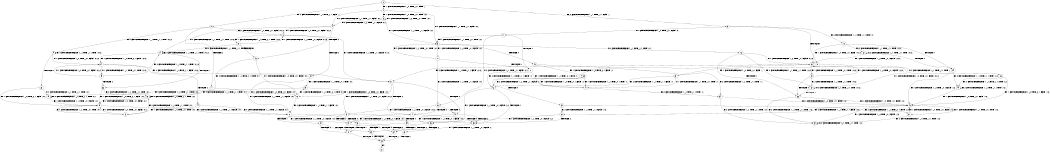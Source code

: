 digraph BCG {
size = "7, 10.5";
center = TRUE;
node [shape = circle];
0 [peripheries = 2];
0 -> 1 [label = "EX !1 !ATOMIC_EXCH_BRANCH (1, +0, TRUE, +0, 1, TRUE) !::"];
0 -> 2 [label = "EX !2 !ATOMIC_EXCH_BRANCH (1, +1, TRUE, +1, 1, FALSE) !::"];
0 -> 3 [label = "EX !0 !ATOMIC_EXCH_BRANCH (1, +1, TRUE, +1, 1, FALSE) !::"];
1 -> 4 [label = "EX !2 !ATOMIC_EXCH_BRANCH (1, +1, TRUE, +1, 1, FALSE) !:0:1:"];
1 -> 5 [label = "EX !0 !ATOMIC_EXCH_BRANCH (1, +1, TRUE, +1, 1, FALSE) !:0:1:"];
1 -> 6 [label = "EX !1 !ATOMIC_EXCH_BRANCH (1, +0, TRUE, +0, 1, TRUE) !:0:1:"];
2 -> 7 [label = "TERMINATE !2"];
2 -> 8 [label = "EX !1 !ATOMIC_EXCH_BRANCH (1, +0, TRUE, +0, 1, FALSE) !:0:1:2:"];
2 -> 9 [label = "EX !0 !ATOMIC_EXCH_BRANCH (1, +1, TRUE, +1, 1, TRUE) !:0:1:2:"];
3 -> 10 [label = "TERMINATE !0"];
3 -> 11 [label = "EX !1 !ATOMIC_EXCH_BRANCH (1, +0, TRUE, +0, 1, FALSE) !:0:"];
3 -> 12 [label = "EX !2 !ATOMIC_EXCH_BRANCH (1, +1, TRUE, +1, 1, TRUE) !:0:"];
4 -> 13 [label = "TERMINATE !2"];
4 -> 14 [label = "EX !0 !ATOMIC_EXCH_BRANCH (1, +1, TRUE, +1, 1, TRUE) !:0:1:2:"];
4 -> 8 [label = "EX !1 !ATOMIC_EXCH_BRANCH (1, +0, TRUE, +0, 1, FALSE) !:0:1:2:"];
5 -> 15 [label = "TERMINATE !0"];
5 -> 16 [label = "EX !2 !ATOMIC_EXCH_BRANCH (1, +1, TRUE, +1, 1, TRUE) !:0:1:"];
5 -> 17 [label = "EX !1 !ATOMIC_EXCH_BRANCH (1, +0, TRUE, +0, 1, FALSE) !:0:1:"];
6 -> 4 [label = "EX !2 !ATOMIC_EXCH_BRANCH (1, +1, TRUE, +1, 1, FALSE) !:0:1:"];
6 -> 5 [label = "EX !0 !ATOMIC_EXCH_BRANCH (1, +1, TRUE, +1, 1, FALSE) !:0:1:"];
6 -> 6 [label = "EX !1 !ATOMIC_EXCH_BRANCH (1, +0, TRUE, +0, 1, TRUE) !:0:1:"];
7 -> 18 [label = "EX !1 !ATOMIC_EXCH_BRANCH (1, +0, TRUE, +0, 1, FALSE) !:0:1:"];
7 -> 19 [label = "EX !0 !ATOMIC_EXCH_BRANCH (1, +1, TRUE, +1, 1, TRUE) !:0:1:"];
8 -> 20 [label = "TERMINATE !2"];
8 -> 21 [label = "EX !0 !ATOMIC_EXCH_BRANCH (1, +1, TRUE, +1, 1, FALSE) !:0:1:2:"];
8 -> 22 [label = "EX !1 !ATOMIC_EXCH_BRANCH (1, +1, TRUE, +0, 1, TRUE) !:0:1:2:"];
9 -> 23 [label = "TERMINATE !2"];
9 -> 24 [label = "EX !1 !ATOMIC_EXCH_BRANCH (1, +0, TRUE, +0, 1, FALSE) !:0:1:2:"];
9 -> 9 [label = "EX !0 !ATOMIC_EXCH_BRANCH (1, +1, TRUE, +1, 1, TRUE) !:0:1:2:"];
10 -> 25 [label = "EX !1 !ATOMIC_EXCH_BRANCH (1, +0, TRUE, +0, 1, FALSE) !::"];
10 -> 26 [label = "EX !2 !ATOMIC_EXCH_BRANCH (1, +1, TRUE, +1, 1, TRUE) !::"];
11 -> 27 [label = "TERMINATE !0"];
11 -> 28 [label = "EX !2 !ATOMIC_EXCH_BRANCH (1, +1, TRUE, +1, 1, FALSE) !:0:1:"];
11 -> 5 [label = "EX !1 !ATOMIC_EXCH_BRANCH (1, +1, TRUE, +0, 1, TRUE) !:0:1:"];
12 -> 29 [label = "TERMINATE !0"];
12 -> 30 [label = "EX !1 !ATOMIC_EXCH_BRANCH (1, +0, TRUE, +0, 1, FALSE) !:0:1:2:"];
12 -> 31 [label = "EX !2 !ATOMIC_EXCH_BRANCH (1, +1, TRUE, +1, 1, TRUE) !:0:1:2:"];
13 -> 32 [label = "EX !0 !ATOMIC_EXCH_BRANCH (1, +1, TRUE, +1, 1, TRUE) !:0:1:"];
13 -> 18 [label = "EX !1 !ATOMIC_EXCH_BRANCH (1, +0, TRUE, +0, 1, FALSE) !:0:1:"];
14 -> 33 [label = "TERMINATE !2"];
14 -> 24 [label = "EX !1 !ATOMIC_EXCH_BRANCH (1, +0, TRUE, +0, 1, FALSE) !:0:1:2:"];
14 -> 14 [label = "EX !0 !ATOMIC_EXCH_BRANCH (1, +1, TRUE, +1, 1, TRUE) !:0:1:2:"];
15 -> 34 [label = "EX !2 !ATOMIC_EXCH_BRANCH (1, +1, TRUE, +1, 1, TRUE) !:1:"];
15 -> 35 [label = "EX !1 !ATOMIC_EXCH_BRANCH (1, +0, TRUE, +0, 1, FALSE) !:1:"];
16 -> 36 [label = "TERMINATE !0"];
16 -> 37 [label = "EX !2 !ATOMIC_EXCH_BRANCH (1, +1, TRUE, +1, 1, TRUE) !:0:1:2:"];
16 -> 30 [label = "EX !1 !ATOMIC_EXCH_BRANCH (1, +0, TRUE, +0, 1, FALSE) !:0:1:2:"];
17 -> 27 [label = "TERMINATE !0"];
17 -> 28 [label = "EX !2 !ATOMIC_EXCH_BRANCH (1, +1, TRUE, +1, 1, FALSE) !:0:1:"];
17 -> 5 [label = "EX !1 !ATOMIC_EXCH_BRANCH (1, +1, TRUE, +0, 1, TRUE) !:0:1:"];
18 -> 38 [label = "EX !0 !ATOMIC_EXCH_BRANCH (1, +1, TRUE, +1, 1, FALSE) !:0:1:"];
18 -> 39 [label = "EX !1 !ATOMIC_EXCH_BRANCH (1, +1, TRUE, +0, 1, TRUE) !:0:1:"];
19 -> 40 [label = "EX !1 !ATOMIC_EXCH_BRANCH (1, +0, TRUE, +0, 1, FALSE) !:0:1:"];
19 -> 19 [label = "EX !0 !ATOMIC_EXCH_BRANCH (1, +1, TRUE, +1, 1, TRUE) !:0:1:"];
20 -> 38 [label = "EX !0 !ATOMIC_EXCH_BRANCH (1, +1, TRUE, +1, 1, FALSE) !:0:1:"];
20 -> 39 [label = "EX !1 !ATOMIC_EXCH_BRANCH (1, +1, TRUE, +0, 1, TRUE) !:0:1:"];
21 -> 41 [label = "TERMINATE !2"];
21 -> 42 [label = "TERMINATE !0"];
21 -> 43 [label = "EX !1 !ATOMIC_EXCH_BRANCH (1, +1, TRUE, +0, 1, FALSE) !:0:1:2:"];
22 -> 13 [label = "TERMINATE !2"];
22 -> 14 [label = "EX !0 !ATOMIC_EXCH_BRANCH (1, +1, TRUE, +1, 1, TRUE) !:0:1:2:"];
22 -> 8 [label = "EX !1 !ATOMIC_EXCH_BRANCH (1, +0, TRUE, +0, 1, FALSE) !:0:1:2:"];
23 -> 40 [label = "EX !1 !ATOMIC_EXCH_BRANCH (1, +0, TRUE, +0, 1, FALSE) !:0:1:"];
23 -> 19 [label = "EX !0 !ATOMIC_EXCH_BRANCH (1, +1, TRUE, +1, 1, TRUE) !:0:1:"];
24 -> 44 [label = "TERMINATE !2"];
24 -> 45 [label = "EX !1 !ATOMIC_EXCH_BRANCH (1, +1, TRUE, +0, 1, TRUE) !:0:1:2:"];
24 -> 21 [label = "EX !0 !ATOMIC_EXCH_BRANCH (1, +1, TRUE, +1, 1, FALSE) !:0:1:2:"];
25 -> 46 [label = "EX !2 !ATOMIC_EXCH_BRANCH (1, +1, TRUE, +1, 1, FALSE) !:1:"];
25 -> 47 [label = "EX !1 !ATOMIC_EXCH_BRANCH (1, +1, TRUE, +0, 1, TRUE) !:1:"];
26 -> 48 [label = "EX !1 !ATOMIC_EXCH_BRANCH (1, +0, TRUE, +0, 1, FALSE) !:1:2:"];
26 -> 49 [label = "EX !2 !ATOMIC_EXCH_BRANCH (1, +1, TRUE, +1, 1, TRUE) !:1:2:"];
27 -> 46 [label = "EX !2 !ATOMIC_EXCH_BRANCH (1, +1, TRUE, +1, 1, FALSE) !:1:"];
27 -> 47 [label = "EX !1 !ATOMIC_EXCH_BRANCH (1, +1, TRUE, +0, 1, TRUE) !:1:"];
28 -> 41 [label = "TERMINATE !2"];
28 -> 42 [label = "TERMINATE !0"];
28 -> 43 [label = "EX !1 !ATOMIC_EXCH_BRANCH (1, +1, TRUE, +0, 1, FALSE) !:0:1:2:"];
29 -> 48 [label = "EX !1 !ATOMIC_EXCH_BRANCH (1, +0, TRUE, +0, 1, FALSE) !:1:2:"];
29 -> 49 [label = "EX !2 !ATOMIC_EXCH_BRANCH (1, +1, TRUE, +1, 1, TRUE) !:1:2:"];
30 -> 50 [label = "TERMINATE !0"];
30 -> 21 [label = "EX !2 !ATOMIC_EXCH_BRANCH (1, +1, TRUE, +1, 1, FALSE) !:0:1:2:"];
30 -> 51 [label = "EX !1 !ATOMIC_EXCH_BRANCH (1, +1, TRUE, +0, 1, TRUE) !:0:1:2:"];
31 -> 29 [label = "TERMINATE !0"];
31 -> 30 [label = "EX !1 !ATOMIC_EXCH_BRANCH (1, +0, TRUE, +0, 1, FALSE) !:0:1:2:"];
31 -> 31 [label = "EX !2 !ATOMIC_EXCH_BRANCH (1, +1, TRUE, +1, 1, TRUE) !:0:1:2:"];
32 -> 40 [label = "EX !1 !ATOMIC_EXCH_BRANCH (1, +0, TRUE, +0, 1, FALSE) !:0:1:"];
32 -> 32 [label = "EX !0 !ATOMIC_EXCH_BRANCH (1, +1, TRUE, +1, 1, TRUE) !:0:1:"];
33 -> 40 [label = "EX !1 !ATOMIC_EXCH_BRANCH (1, +0, TRUE, +0, 1, FALSE) !:0:1:"];
33 -> 32 [label = "EX !0 !ATOMIC_EXCH_BRANCH (1, +1, TRUE, +1, 1, TRUE) !:0:1:"];
34 -> 52 [label = "EX !2 !ATOMIC_EXCH_BRANCH (1, +1, TRUE, +1, 1, TRUE) !:1:2:"];
34 -> 48 [label = "EX !1 !ATOMIC_EXCH_BRANCH (1, +0, TRUE, +0, 1, FALSE) !:1:2:"];
35 -> 46 [label = "EX !2 !ATOMIC_EXCH_BRANCH (1, +1, TRUE, +1, 1, FALSE) !:1:"];
35 -> 47 [label = "EX !1 !ATOMIC_EXCH_BRANCH (1, +1, TRUE, +0, 1, TRUE) !:1:"];
36 -> 52 [label = "EX !2 !ATOMIC_EXCH_BRANCH (1, +1, TRUE, +1, 1, TRUE) !:1:2:"];
36 -> 48 [label = "EX !1 !ATOMIC_EXCH_BRANCH (1, +0, TRUE, +0, 1, FALSE) !:1:2:"];
37 -> 36 [label = "TERMINATE !0"];
37 -> 37 [label = "EX !2 !ATOMIC_EXCH_BRANCH (1, +1, TRUE, +1, 1, TRUE) !:0:1:2:"];
37 -> 30 [label = "EX !1 !ATOMIC_EXCH_BRANCH (1, +0, TRUE, +0, 1, FALSE) !:0:1:2:"];
38 -> 53 [label = "TERMINATE !0"];
38 -> 54 [label = "EX !1 !ATOMIC_EXCH_BRANCH (1, +1, TRUE, +0, 1, FALSE) !:0:1:"];
39 -> 32 [label = "EX !0 !ATOMIC_EXCH_BRANCH (1, +1, TRUE, +1, 1, TRUE) !:0:1:"];
39 -> 18 [label = "EX !1 !ATOMIC_EXCH_BRANCH (1, +0, TRUE, +0, 1, FALSE) !:0:1:"];
40 -> 55 [label = "EX !1 !ATOMIC_EXCH_BRANCH (1, +1, TRUE, +0, 1, TRUE) !:0:1:"];
40 -> 38 [label = "EX !0 !ATOMIC_EXCH_BRANCH (1, +1, TRUE, +1, 1, FALSE) !:0:1:"];
41 -> 53 [label = "TERMINATE !0"];
41 -> 54 [label = "EX !1 !ATOMIC_EXCH_BRANCH (1, +1, TRUE, +0, 1, FALSE) !:0:1:"];
42 -> 53 [label = "TERMINATE !2"];
42 -> 56 [label = "EX !1 !ATOMIC_EXCH_BRANCH (1, +1, TRUE, +0, 1, FALSE) !:1:2:"];
43 -> 57 [label = "TERMINATE !1"];
43 -> 58 [label = "TERMINATE !2"];
43 -> 59 [label = "TERMINATE !0"];
44 -> 55 [label = "EX !1 !ATOMIC_EXCH_BRANCH (1, +1, TRUE, +0, 1, TRUE) !:0:1:"];
44 -> 38 [label = "EX !0 !ATOMIC_EXCH_BRANCH (1, +1, TRUE, +1, 1, FALSE) !:0:1:"];
45 -> 33 [label = "TERMINATE !2"];
45 -> 24 [label = "EX !1 !ATOMIC_EXCH_BRANCH (1, +0, TRUE, +0, 1, FALSE) !:0:1:2:"];
45 -> 14 [label = "EX !0 !ATOMIC_EXCH_BRANCH (1, +1, TRUE, +1, 1, TRUE) !:0:1:2:"];
46 -> 53 [label = "TERMINATE !2"];
46 -> 56 [label = "EX !1 !ATOMIC_EXCH_BRANCH (1, +1, TRUE, +0, 1, FALSE) !:1:2:"];
47 -> 34 [label = "EX !2 !ATOMIC_EXCH_BRANCH (1, +1, TRUE, +1, 1, TRUE) !:1:"];
47 -> 35 [label = "EX !1 !ATOMIC_EXCH_BRANCH (1, +0, TRUE, +0, 1, FALSE) !:1:"];
48 -> 60 [label = "EX !2 !ATOMIC_EXCH_BRANCH (1, +1, TRUE, +1, 1, FALSE) !:1:2:"];
48 -> 61 [label = "EX !1 !ATOMIC_EXCH_BRANCH (1, +1, TRUE, +0, 1, TRUE) !:1:2:"];
49 -> 48 [label = "EX !1 !ATOMIC_EXCH_BRANCH (1, +0, TRUE, +0, 1, FALSE) !:1:2:"];
49 -> 49 [label = "EX !2 !ATOMIC_EXCH_BRANCH (1, +1, TRUE, +1, 1, TRUE) !:1:2:"];
50 -> 60 [label = "EX !2 !ATOMIC_EXCH_BRANCH (1, +1, TRUE, +1, 1, FALSE) !:1:2:"];
50 -> 61 [label = "EX !1 !ATOMIC_EXCH_BRANCH (1, +1, TRUE, +0, 1, TRUE) !:1:2:"];
51 -> 36 [label = "TERMINATE !0"];
51 -> 37 [label = "EX !2 !ATOMIC_EXCH_BRANCH (1, +1, TRUE, +1, 1, TRUE) !:0:1:2:"];
51 -> 30 [label = "EX !1 !ATOMIC_EXCH_BRANCH (1, +0, TRUE, +0, 1, FALSE) !:0:1:2:"];
52 -> 52 [label = "EX !2 !ATOMIC_EXCH_BRANCH (1, +1, TRUE, +1, 1, TRUE) !:1:2:"];
52 -> 48 [label = "EX !1 !ATOMIC_EXCH_BRANCH (1, +0, TRUE, +0, 1, FALSE) !:1:2:"];
53 -> 62 [label = "EX !1 !ATOMIC_EXCH_BRANCH (1, +1, TRUE, +0, 1, FALSE) !:1:"];
54 -> 63 [label = "TERMINATE !1"];
54 -> 64 [label = "TERMINATE !0"];
55 -> 40 [label = "EX !1 !ATOMIC_EXCH_BRANCH (1, +0, TRUE, +0, 1, FALSE) !:0:1:"];
55 -> 32 [label = "EX !0 !ATOMIC_EXCH_BRANCH (1, +1, TRUE, +1, 1, TRUE) !:0:1:"];
56 -> 65 [label = "TERMINATE !1"];
56 -> 64 [label = "TERMINATE !2"];
57 -> 63 [label = "TERMINATE !2"];
57 -> 65 [label = "TERMINATE !0"];
58 -> 63 [label = "TERMINATE !1"];
58 -> 64 [label = "TERMINATE !0"];
59 -> 65 [label = "TERMINATE !1"];
59 -> 64 [label = "TERMINATE !2"];
60 -> 53 [label = "TERMINATE !2"];
60 -> 56 [label = "EX !1 !ATOMIC_EXCH_BRANCH (1, +1, TRUE, +0, 1, FALSE) !:1:2:"];
61 -> 52 [label = "EX !2 !ATOMIC_EXCH_BRANCH (1, +1, TRUE, +1, 1, TRUE) !:1:2:"];
61 -> 48 [label = "EX !1 !ATOMIC_EXCH_BRANCH (1, +0, TRUE, +0, 1, FALSE) !:1:2:"];
62 -> 66 [label = "TERMINATE !1"];
63 -> 66 [label = "TERMINATE !0"];
64 -> 66 [label = "TERMINATE !1"];
65 -> 66 [label = "TERMINATE !2"];
66 -> 67 [label = "exit"];
}
